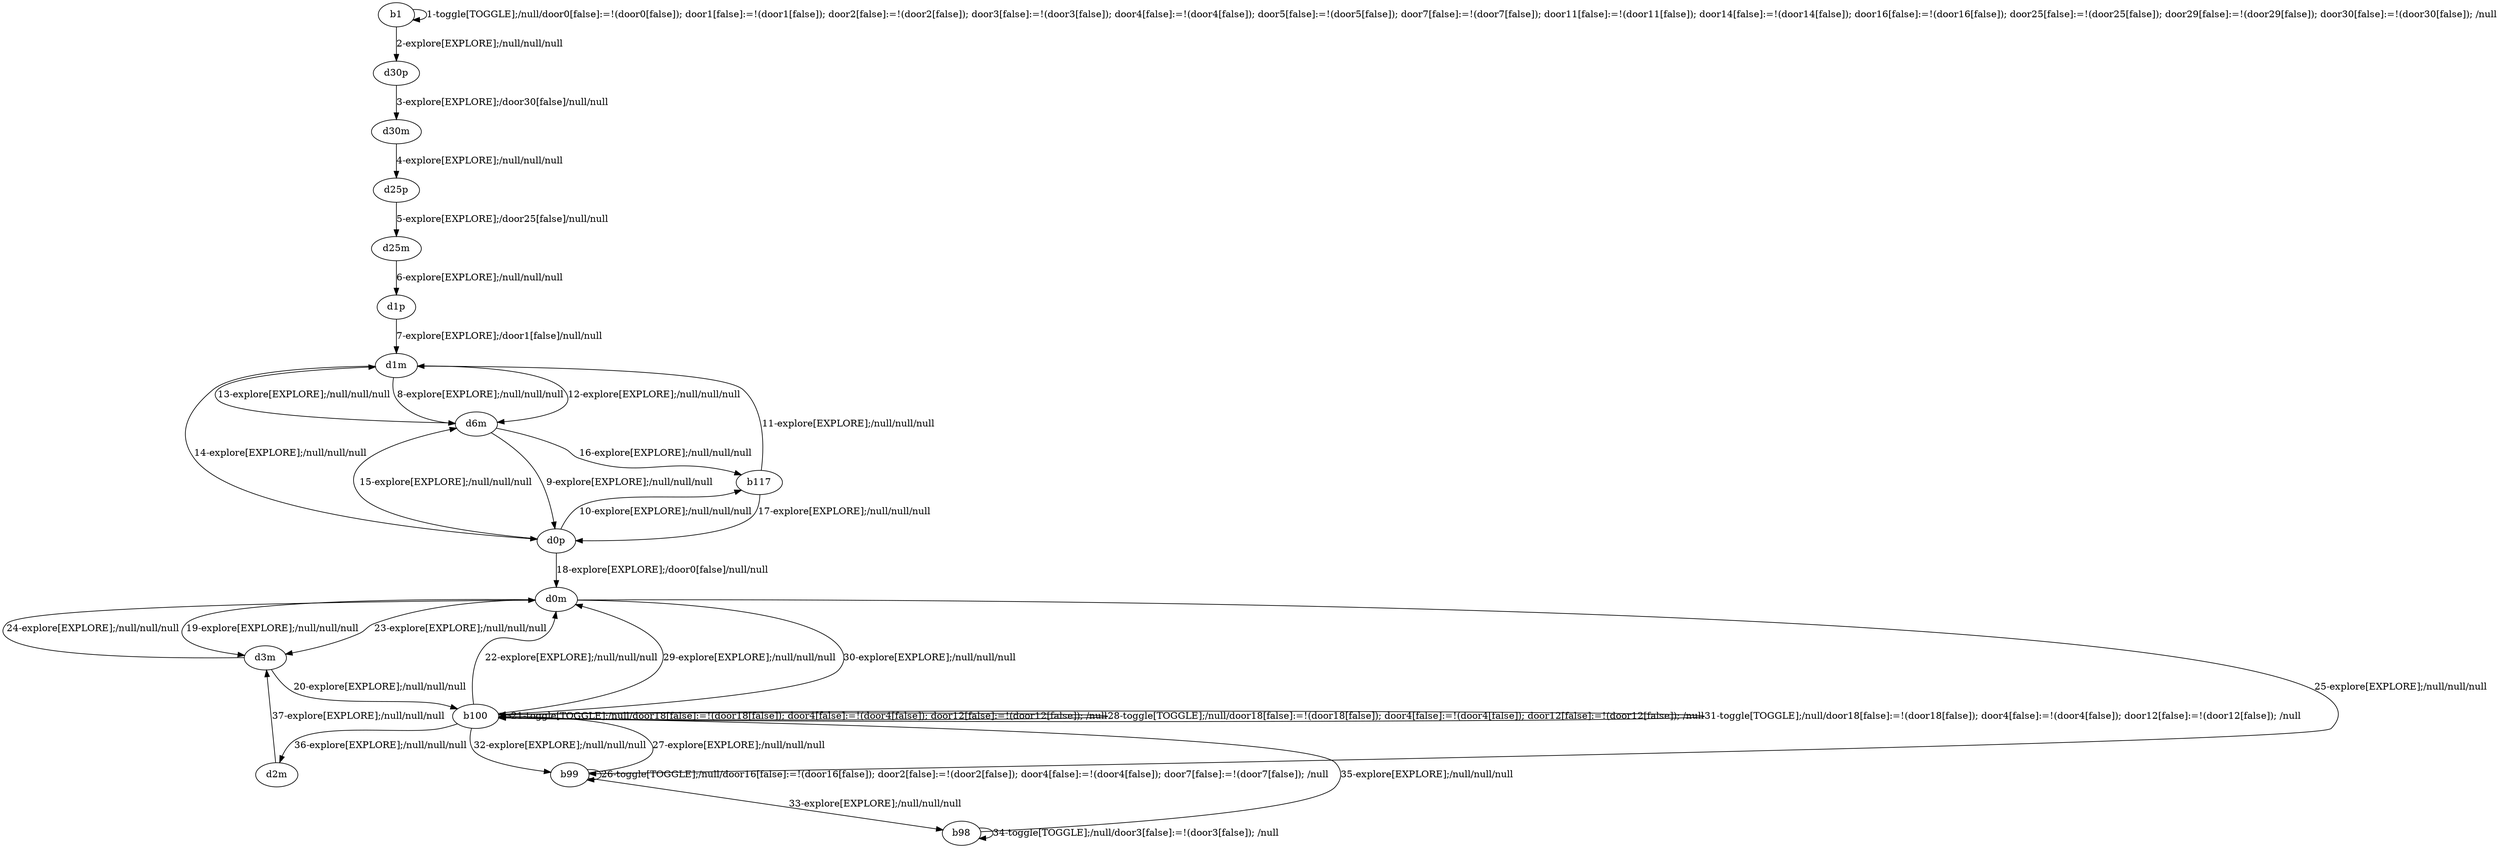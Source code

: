 # Total number of goals covered by this test: 8
# b100 --> d0m
# b100 --> b100
# d0m --> b100
# b99 --> b99
# b100 --> b99
# b99 --> b100
# b99 --> b98
# b100 --> d2m

digraph g {
"b1" -> "b1" [label = "1-toggle[TOGGLE];/null/door0[false]:=!(door0[false]); door1[false]:=!(door1[false]); door2[false]:=!(door2[false]); door3[false]:=!(door3[false]); door4[false]:=!(door4[false]); door5[false]:=!(door5[false]); door7[false]:=!(door7[false]); door11[false]:=!(door11[false]); door14[false]:=!(door14[false]); door16[false]:=!(door16[false]); door25[false]:=!(door25[false]); door29[false]:=!(door29[false]); door30[false]:=!(door30[false]); /null"];
"b1" -> "d30p" [label = "2-explore[EXPLORE];/null/null/null"];
"d30p" -> "d30m" [label = "3-explore[EXPLORE];/door30[false]/null/null"];
"d30m" -> "d25p" [label = "4-explore[EXPLORE];/null/null/null"];
"d25p" -> "d25m" [label = "5-explore[EXPLORE];/door25[false]/null/null"];
"d25m" -> "d1p" [label = "6-explore[EXPLORE];/null/null/null"];
"d1p" -> "d1m" [label = "7-explore[EXPLORE];/door1[false]/null/null"];
"d1m" -> "d6m" [label = "8-explore[EXPLORE];/null/null/null"];
"d6m" -> "d0p" [label = "9-explore[EXPLORE];/null/null/null"];
"d0p" -> "b117" [label = "10-explore[EXPLORE];/null/null/null"];
"b117" -> "d1m" [label = "11-explore[EXPLORE];/null/null/null"];
"d1m" -> "d6m" [label = "12-explore[EXPLORE];/null/null/null"];
"d6m" -> "d1m" [label = "13-explore[EXPLORE];/null/null/null"];
"d1m" -> "d0p" [label = "14-explore[EXPLORE];/null/null/null"];
"d0p" -> "d6m" [label = "15-explore[EXPLORE];/null/null/null"];
"d6m" -> "b117" [label = "16-explore[EXPLORE];/null/null/null"];
"b117" -> "d0p" [label = "17-explore[EXPLORE];/null/null/null"];
"d0p" -> "d0m" [label = "18-explore[EXPLORE];/door0[false]/null/null"];
"d0m" -> "d3m" [label = "19-explore[EXPLORE];/null/null/null"];
"d3m" -> "b100" [label = "20-explore[EXPLORE];/null/null/null"];
"b100" -> "b100" [label = "21-toggle[TOGGLE];/null/door18[false]:=!(door18[false]); door4[false]:=!(door4[false]); door12[false]:=!(door12[false]); /null"];
"b100" -> "d0m" [label = "22-explore[EXPLORE];/null/null/null"];
"d0m" -> "d3m" [label = "23-explore[EXPLORE];/null/null/null"];
"d3m" -> "d0m" [label = "24-explore[EXPLORE];/null/null/null"];
"d0m" -> "b99" [label = "25-explore[EXPLORE];/null/null/null"];
"b99" -> "b99" [label = "26-toggle[TOGGLE];/null/door16[false]:=!(door16[false]); door2[false]:=!(door2[false]); door4[false]:=!(door4[false]); door7[false]:=!(door7[false]); /null"];
"b99" -> "b100" [label = "27-explore[EXPLORE];/null/null/null"];
"b100" -> "b100" [label = "28-toggle[TOGGLE];/null/door18[false]:=!(door18[false]); door4[false]:=!(door4[false]); door12[false]:=!(door12[false]); /null"];
"b100" -> "d0m" [label = "29-explore[EXPLORE];/null/null/null"];
"d0m" -> "b100" [label = "30-explore[EXPLORE];/null/null/null"];
"b100" -> "b100" [label = "31-toggle[TOGGLE];/null/door18[false]:=!(door18[false]); door4[false]:=!(door4[false]); door12[false]:=!(door12[false]); /null"];
"b100" -> "b99" [label = "32-explore[EXPLORE];/null/null/null"];
"b99" -> "b98" [label = "33-explore[EXPLORE];/null/null/null"];
"b98" -> "b98" [label = "34-toggle[TOGGLE];/null/door3[false]:=!(door3[false]); /null"];
"b98" -> "b100" [label = "35-explore[EXPLORE];/null/null/null"];
"b100" -> "d2m" [label = "36-explore[EXPLORE];/null/null/null"];
"d2m" -> "d3m" [label = "37-explore[EXPLORE];/null/null/null"];
}